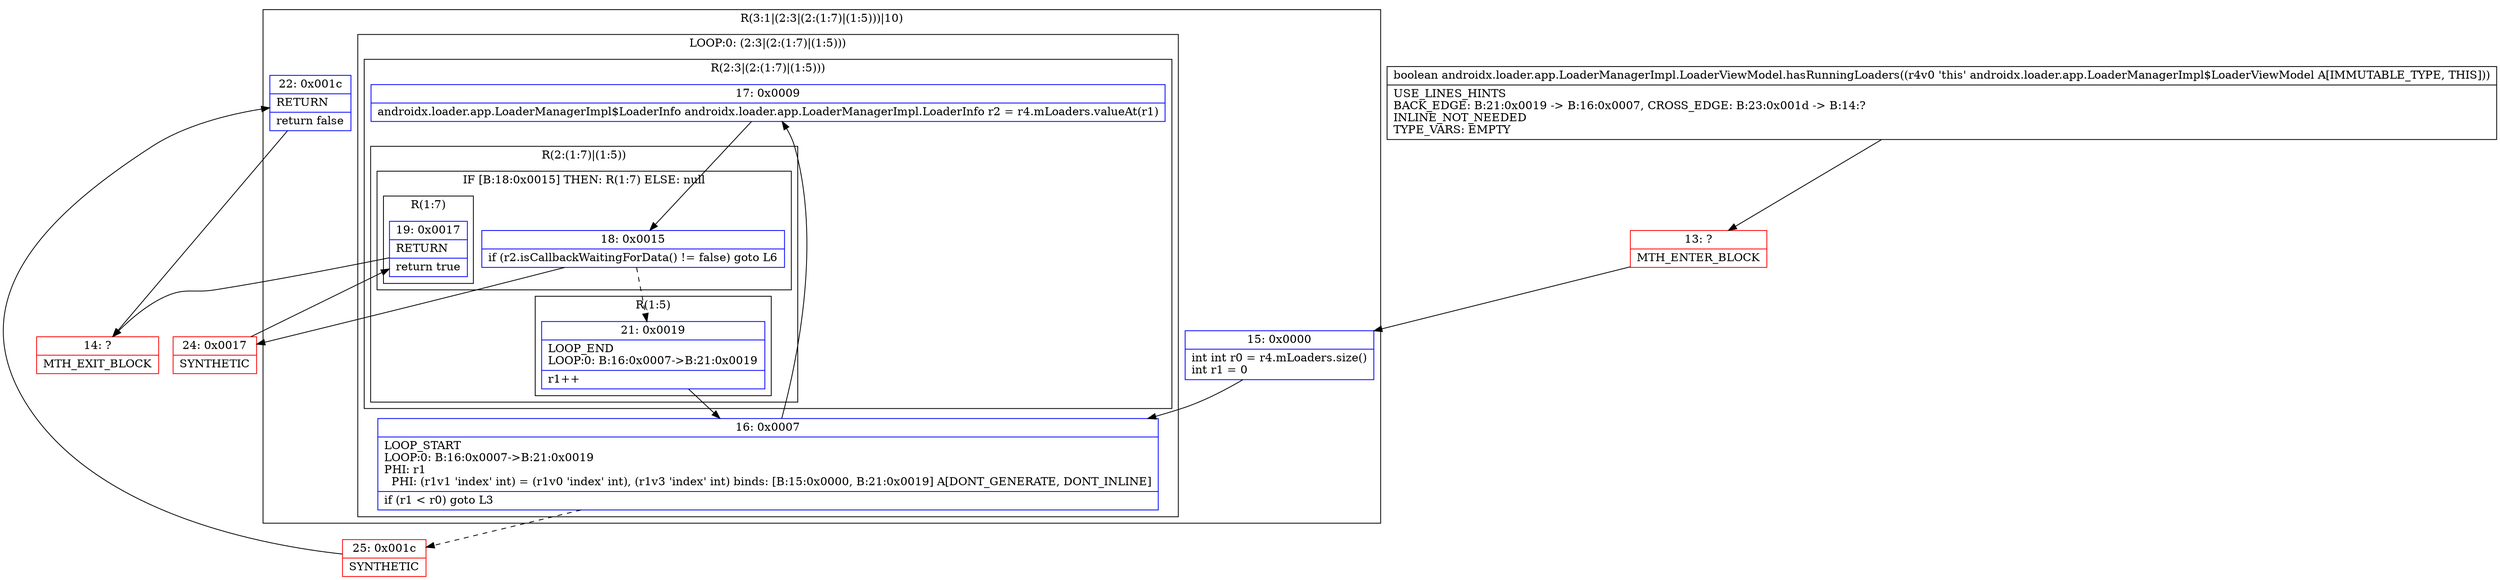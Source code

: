 digraph "CFG forandroidx.loader.app.LoaderManagerImpl.LoaderViewModel.hasRunningLoaders()Z" {
subgraph cluster_Region_761412023 {
label = "R(3:1|(2:3|(2:(1:7)|(1:5)))|10)";
node [shape=record,color=blue];
Node_15 [shape=record,label="{15\:\ 0x0000|int int r0 = r4.mLoaders.size()\lint r1 = 0\l}"];
subgraph cluster_LoopRegion_1418068993 {
label = "LOOP:0: (2:3|(2:(1:7)|(1:5)))";
node [shape=record,color=blue];
Node_16 [shape=record,label="{16\:\ 0x0007|LOOP_START\lLOOP:0: B:16:0x0007\-\>B:21:0x0019\lPHI: r1 \l  PHI: (r1v1 'index' int) = (r1v0 'index' int), (r1v3 'index' int) binds: [B:15:0x0000, B:21:0x0019] A[DONT_GENERATE, DONT_INLINE]\l|if (r1 \< r0) goto L3\l}"];
subgraph cluster_Region_5179523 {
label = "R(2:3|(2:(1:7)|(1:5)))";
node [shape=record,color=blue];
Node_17 [shape=record,label="{17\:\ 0x0009|androidx.loader.app.LoaderManagerImpl$LoaderInfo androidx.loader.app.LoaderManagerImpl.LoaderInfo r2 = r4.mLoaders.valueAt(r1)\l}"];
subgraph cluster_Region_955556307 {
label = "R(2:(1:7)|(1:5))";
node [shape=record,color=blue];
subgraph cluster_IfRegion_1012676284 {
label = "IF [B:18:0x0015] THEN: R(1:7) ELSE: null";
node [shape=record,color=blue];
Node_18 [shape=record,label="{18\:\ 0x0015|if (r2.isCallbackWaitingForData() != false) goto L6\l}"];
subgraph cluster_Region_8775237 {
label = "R(1:7)";
node [shape=record,color=blue];
Node_19 [shape=record,label="{19\:\ 0x0017|RETURN\l|return true\l}"];
}
}
subgraph cluster_Region_209504081 {
label = "R(1:5)";
node [shape=record,color=blue];
Node_21 [shape=record,label="{21\:\ 0x0019|LOOP_END\lLOOP:0: B:16:0x0007\-\>B:21:0x0019\l|r1++\l}"];
}
}
}
}
Node_22 [shape=record,label="{22\:\ 0x001c|RETURN\l|return false\l}"];
}
Node_13 [shape=record,color=red,label="{13\:\ ?|MTH_ENTER_BLOCK\l}"];
Node_24 [shape=record,color=red,label="{24\:\ 0x0017|SYNTHETIC\l}"];
Node_14 [shape=record,color=red,label="{14\:\ ?|MTH_EXIT_BLOCK\l}"];
Node_25 [shape=record,color=red,label="{25\:\ 0x001c|SYNTHETIC\l}"];
MethodNode[shape=record,label="{boolean androidx.loader.app.LoaderManagerImpl.LoaderViewModel.hasRunningLoaders((r4v0 'this' androidx.loader.app.LoaderManagerImpl$LoaderViewModel A[IMMUTABLE_TYPE, THIS]))  | USE_LINES_HINTS\lBACK_EDGE: B:21:0x0019 \-\> B:16:0x0007, CROSS_EDGE: B:23:0x001d \-\> B:14:?\lINLINE_NOT_NEEDED\lTYPE_VARS: EMPTY\l}"];
MethodNode -> Node_13;Node_15 -> Node_16;
Node_16 -> Node_17;
Node_16 -> Node_25[style=dashed];
Node_17 -> Node_18;
Node_18 -> Node_21[style=dashed];
Node_18 -> Node_24;
Node_19 -> Node_14;
Node_21 -> Node_16;
Node_22 -> Node_14;
Node_13 -> Node_15;
Node_24 -> Node_19;
Node_25 -> Node_22;
}

